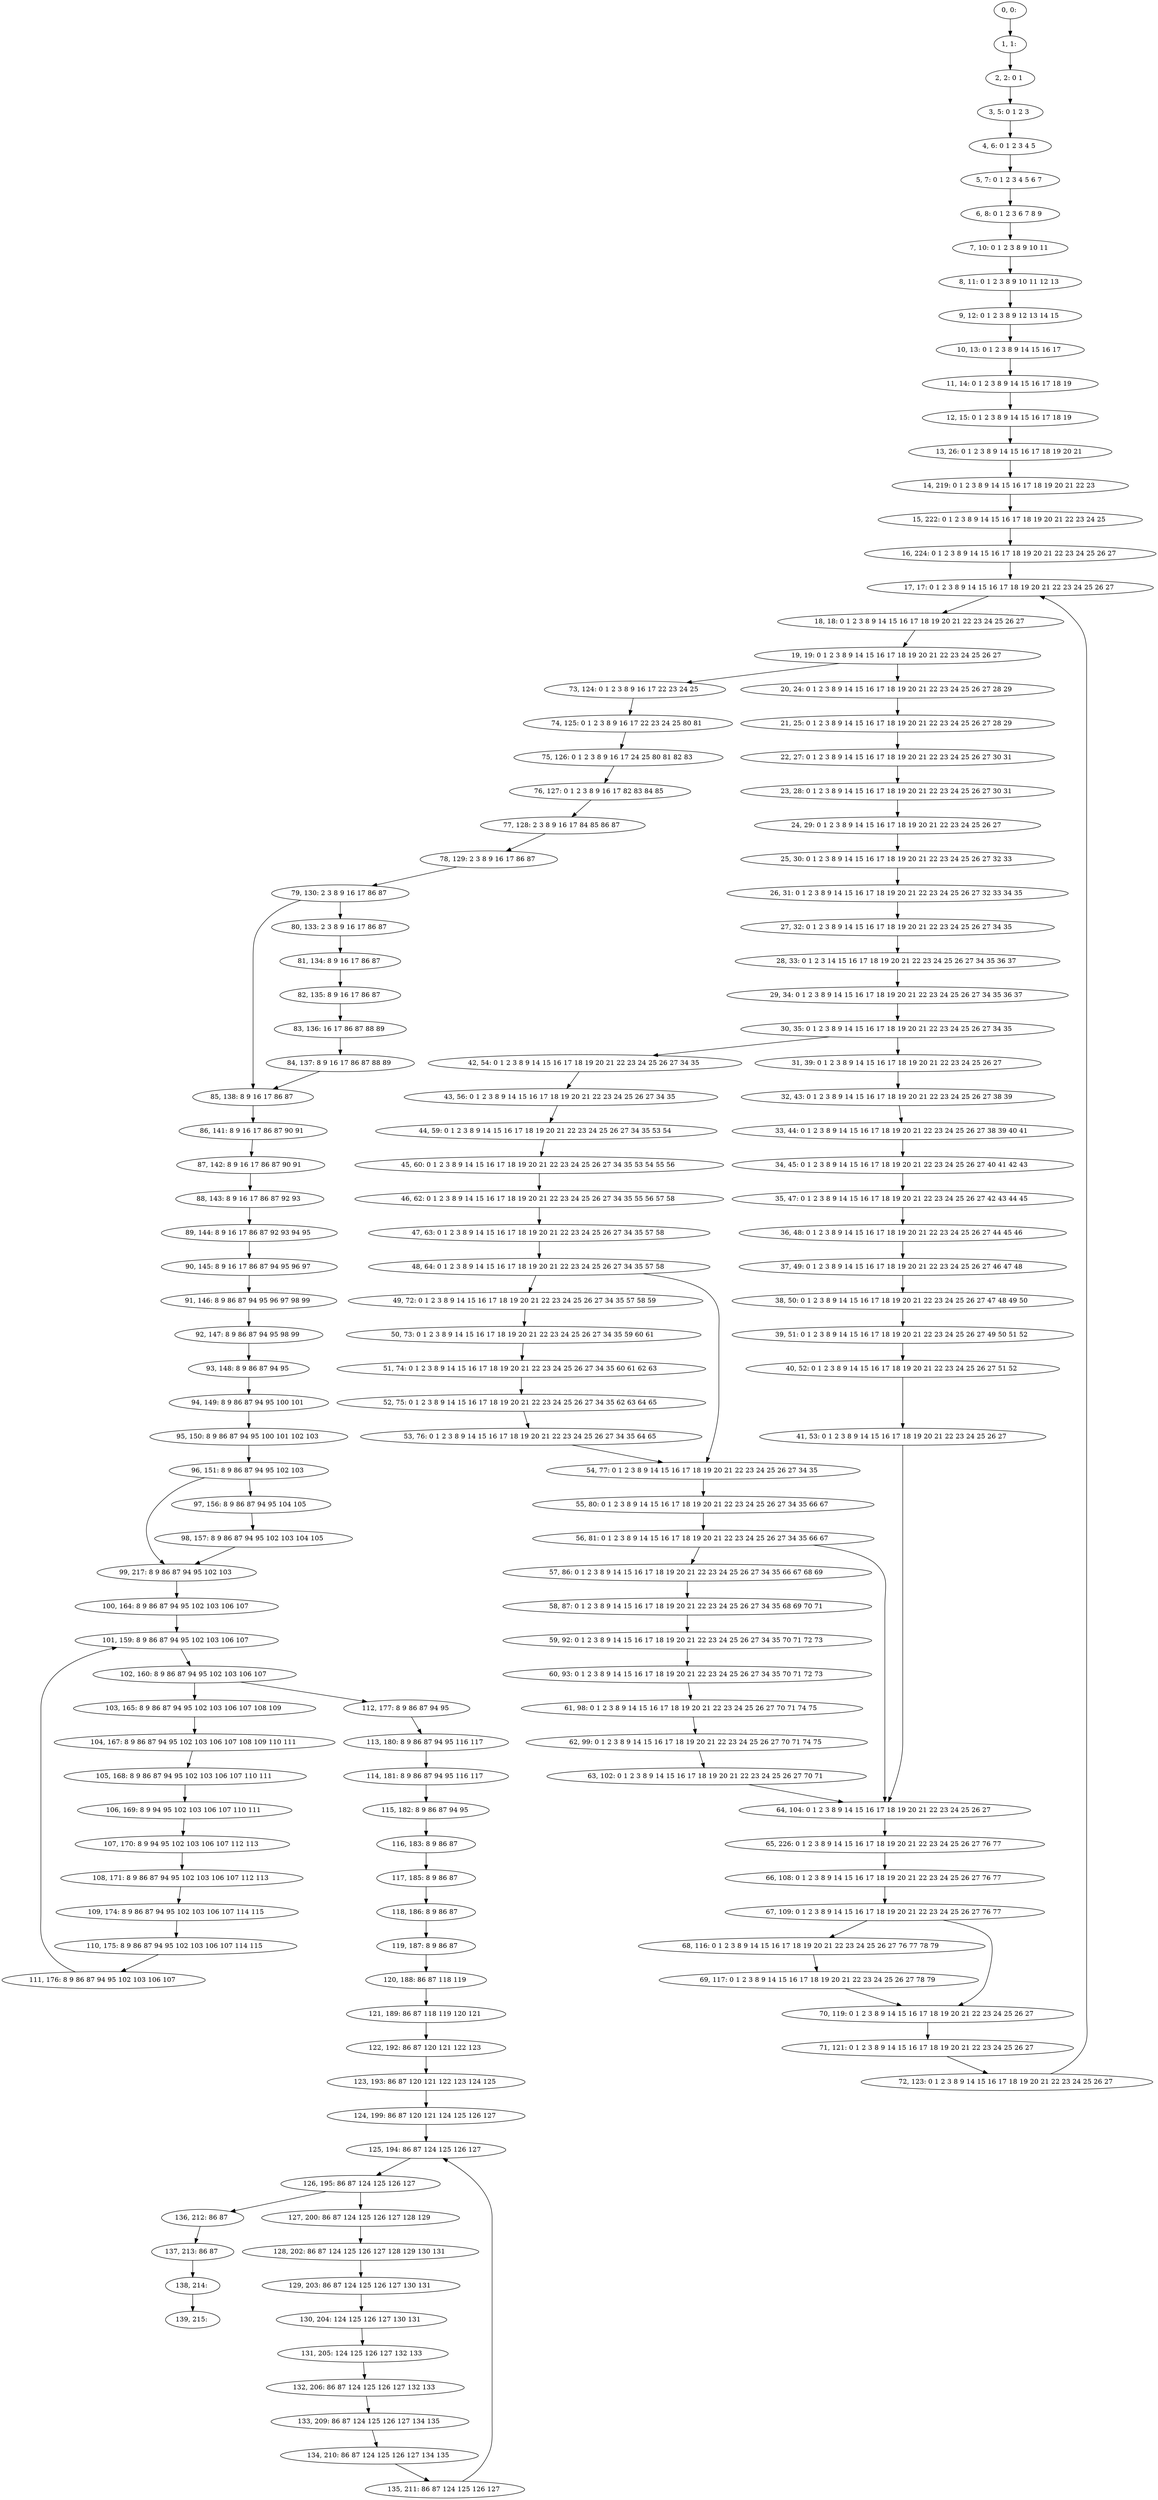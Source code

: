 digraph G {
0[label="0, 0: "];
1[label="1, 1: "];
2[label="2, 2: 0 1 "];
3[label="3, 5: 0 1 2 3 "];
4[label="4, 6: 0 1 2 3 4 5 "];
5[label="5, 7: 0 1 2 3 4 5 6 7 "];
6[label="6, 8: 0 1 2 3 6 7 8 9 "];
7[label="7, 10: 0 1 2 3 8 9 10 11 "];
8[label="8, 11: 0 1 2 3 8 9 10 11 12 13 "];
9[label="9, 12: 0 1 2 3 8 9 12 13 14 15 "];
10[label="10, 13: 0 1 2 3 8 9 14 15 16 17 "];
11[label="11, 14: 0 1 2 3 8 9 14 15 16 17 18 19 "];
12[label="12, 15: 0 1 2 3 8 9 14 15 16 17 18 19 "];
13[label="13, 26: 0 1 2 3 8 9 14 15 16 17 18 19 20 21 "];
14[label="14, 219: 0 1 2 3 8 9 14 15 16 17 18 19 20 21 22 23 "];
15[label="15, 222: 0 1 2 3 8 9 14 15 16 17 18 19 20 21 22 23 24 25 "];
16[label="16, 224: 0 1 2 3 8 9 14 15 16 17 18 19 20 21 22 23 24 25 26 27 "];
17[label="17, 17: 0 1 2 3 8 9 14 15 16 17 18 19 20 21 22 23 24 25 26 27 "];
18[label="18, 18: 0 1 2 3 8 9 14 15 16 17 18 19 20 21 22 23 24 25 26 27 "];
19[label="19, 19: 0 1 2 3 8 9 14 15 16 17 18 19 20 21 22 23 24 25 26 27 "];
20[label="20, 24: 0 1 2 3 8 9 14 15 16 17 18 19 20 21 22 23 24 25 26 27 28 29 "];
21[label="21, 25: 0 1 2 3 8 9 14 15 16 17 18 19 20 21 22 23 24 25 26 27 28 29 "];
22[label="22, 27: 0 1 2 3 8 9 14 15 16 17 18 19 20 21 22 23 24 25 26 27 30 31 "];
23[label="23, 28: 0 1 2 3 8 9 14 15 16 17 18 19 20 21 22 23 24 25 26 27 30 31 "];
24[label="24, 29: 0 1 2 3 8 9 14 15 16 17 18 19 20 21 22 23 24 25 26 27 "];
25[label="25, 30: 0 1 2 3 8 9 14 15 16 17 18 19 20 21 22 23 24 25 26 27 32 33 "];
26[label="26, 31: 0 1 2 3 8 9 14 15 16 17 18 19 20 21 22 23 24 25 26 27 32 33 34 35 "];
27[label="27, 32: 0 1 2 3 8 9 14 15 16 17 18 19 20 21 22 23 24 25 26 27 34 35 "];
28[label="28, 33: 0 1 2 3 14 15 16 17 18 19 20 21 22 23 24 25 26 27 34 35 36 37 "];
29[label="29, 34: 0 1 2 3 8 9 14 15 16 17 18 19 20 21 22 23 24 25 26 27 34 35 36 37 "];
30[label="30, 35: 0 1 2 3 8 9 14 15 16 17 18 19 20 21 22 23 24 25 26 27 34 35 "];
31[label="31, 39: 0 1 2 3 8 9 14 15 16 17 18 19 20 21 22 23 24 25 26 27 "];
32[label="32, 43: 0 1 2 3 8 9 14 15 16 17 18 19 20 21 22 23 24 25 26 27 38 39 "];
33[label="33, 44: 0 1 2 3 8 9 14 15 16 17 18 19 20 21 22 23 24 25 26 27 38 39 40 41 "];
34[label="34, 45: 0 1 2 3 8 9 14 15 16 17 18 19 20 21 22 23 24 25 26 27 40 41 42 43 "];
35[label="35, 47: 0 1 2 3 8 9 14 15 16 17 18 19 20 21 22 23 24 25 26 27 42 43 44 45 "];
36[label="36, 48: 0 1 2 3 8 9 14 15 16 17 18 19 20 21 22 23 24 25 26 27 44 45 46 "];
37[label="37, 49: 0 1 2 3 8 9 14 15 16 17 18 19 20 21 22 23 24 25 26 27 46 47 48 "];
38[label="38, 50: 0 1 2 3 8 9 14 15 16 17 18 19 20 21 22 23 24 25 26 27 47 48 49 50 "];
39[label="39, 51: 0 1 2 3 8 9 14 15 16 17 18 19 20 21 22 23 24 25 26 27 49 50 51 52 "];
40[label="40, 52: 0 1 2 3 8 9 14 15 16 17 18 19 20 21 22 23 24 25 26 27 51 52 "];
41[label="41, 53: 0 1 2 3 8 9 14 15 16 17 18 19 20 21 22 23 24 25 26 27 "];
42[label="42, 54: 0 1 2 3 8 9 14 15 16 17 18 19 20 21 22 23 24 25 26 27 34 35 "];
43[label="43, 56: 0 1 2 3 8 9 14 15 16 17 18 19 20 21 22 23 24 25 26 27 34 35 "];
44[label="44, 59: 0 1 2 3 8 9 14 15 16 17 18 19 20 21 22 23 24 25 26 27 34 35 53 54 "];
45[label="45, 60: 0 1 2 3 8 9 14 15 16 17 18 19 20 21 22 23 24 25 26 27 34 35 53 54 55 56 "];
46[label="46, 62: 0 1 2 3 8 9 14 15 16 17 18 19 20 21 22 23 24 25 26 27 34 35 55 56 57 58 "];
47[label="47, 63: 0 1 2 3 8 9 14 15 16 17 18 19 20 21 22 23 24 25 26 27 34 35 57 58 "];
48[label="48, 64: 0 1 2 3 8 9 14 15 16 17 18 19 20 21 22 23 24 25 26 27 34 35 57 58 "];
49[label="49, 72: 0 1 2 3 8 9 14 15 16 17 18 19 20 21 22 23 24 25 26 27 34 35 57 58 59 "];
50[label="50, 73: 0 1 2 3 8 9 14 15 16 17 18 19 20 21 22 23 24 25 26 27 34 35 59 60 61 "];
51[label="51, 74: 0 1 2 3 8 9 14 15 16 17 18 19 20 21 22 23 24 25 26 27 34 35 60 61 62 63 "];
52[label="52, 75: 0 1 2 3 8 9 14 15 16 17 18 19 20 21 22 23 24 25 26 27 34 35 62 63 64 65 "];
53[label="53, 76: 0 1 2 3 8 9 14 15 16 17 18 19 20 21 22 23 24 25 26 27 34 35 64 65 "];
54[label="54, 77: 0 1 2 3 8 9 14 15 16 17 18 19 20 21 22 23 24 25 26 27 34 35 "];
55[label="55, 80: 0 1 2 3 8 9 14 15 16 17 18 19 20 21 22 23 24 25 26 27 34 35 66 67 "];
56[label="56, 81: 0 1 2 3 8 9 14 15 16 17 18 19 20 21 22 23 24 25 26 27 34 35 66 67 "];
57[label="57, 86: 0 1 2 3 8 9 14 15 16 17 18 19 20 21 22 23 24 25 26 27 34 35 66 67 68 69 "];
58[label="58, 87: 0 1 2 3 8 9 14 15 16 17 18 19 20 21 22 23 24 25 26 27 34 35 68 69 70 71 "];
59[label="59, 92: 0 1 2 3 8 9 14 15 16 17 18 19 20 21 22 23 24 25 26 27 34 35 70 71 72 73 "];
60[label="60, 93: 0 1 2 3 8 9 14 15 16 17 18 19 20 21 22 23 24 25 26 27 34 35 70 71 72 73 "];
61[label="61, 98: 0 1 2 3 8 9 14 15 16 17 18 19 20 21 22 23 24 25 26 27 70 71 74 75 "];
62[label="62, 99: 0 1 2 3 8 9 14 15 16 17 18 19 20 21 22 23 24 25 26 27 70 71 74 75 "];
63[label="63, 102: 0 1 2 3 8 9 14 15 16 17 18 19 20 21 22 23 24 25 26 27 70 71 "];
64[label="64, 104: 0 1 2 3 8 9 14 15 16 17 18 19 20 21 22 23 24 25 26 27 "];
65[label="65, 226: 0 1 2 3 8 9 14 15 16 17 18 19 20 21 22 23 24 25 26 27 76 77 "];
66[label="66, 108: 0 1 2 3 8 9 14 15 16 17 18 19 20 21 22 23 24 25 26 27 76 77 "];
67[label="67, 109: 0 1 2 3 8 9 14 15 16 17 18 19 20 21 22 23 24 25 26 27 76 77 "];
68[label="68, 116: 0 1 2 3 8 9 14 15 16 17 18 19 20 21 22 23 24 25 26 27 76 77 78 79 "];
69[label="69, 117: 0 1 2 3 8 9 14 15 16 17 18 19 20 21 22 23 24 25 26 27 78 79 "];
70[label="70, 119: 0 1 2 3 8 9 14 15 16 17 18 19 20 21 22 23 24 25 26 27 "];
71[label="71, 121: 0 1 2 3 8 9 14 15 16 17 18 19 20 21 22 23 24 25 26 27 "];
72[label="72, 123: 0 1 2 3 8 9 14 15 16 17 18 19 20 21 22 23 24 25 26 27 "];
73[label="73, 124: 0 1 2 3 8 9 16 17 22 23 24 25 "];
74[label="74, 125: 0 1 2 3 8 9 16 17 22 23 24 25 80 81 "];
75[label="75, 126: 0 1 2 3 8 9 16 17 24 25 80 81 82 83 "];
76[label="76, 127: 0 1 2 3 8 9 16 17 82 83 84 85 "];
77[label="77, 128: 2 3 8 9 16 17 84 85 86 87 "];
78[label="78, 129: 2 3 8 9 16 17 86 87 "];
79[label="79, 130: 2 3 8 9 16 17 86 87 "];
80[label="80, 133: 2 3 8 9 16 17 86 87 "];
81[label="81, 134: 8 9 16 17 86 87 "];
82[label="82, 135: 8 9 16 17 86 87 "];
83[label="83, 136: 16 17 86 87 88 89 "];
84[label="84, 137: 8 9 16 17 86 87 88 89 "];
85[label="85, 138: 8 9 16 17 86 87 "];
86[label="86, 141: 8 9 16 17 86 87 90 91 "];
87[label="87, 142: 8 9 16 17 86 87 90 91 "];
88[label="88, 143: 8 9 16 17 86 87 92 93 "];
89[label="89, 144: 8 9 16 17 86 87 92 93 94 95 "];
90[label="90, 145: 8 9 16 17 86 87 94 95 96 97 "];
91[label="91, 146: 8 9 86 87 94 95 96 97 98 99 "];
92[label="92, 147: 8 9 86 87 94 95 98 99 "];
93[label="93, 148: 8 9 86 87 94 95 "];
94[label="94, 149: 8 9 86 87 94 95 100 101 "];
95[label="95, 150: 8 9 86 87 94 95 100 101 102 103 "];
96[label="96, 151: 8 9 86 87 94 95 102 103 "];
97[label="97, 156: 8 9 86 87 94 95 104 105 "];
98[label="98, 157: 8 9 86 87 94 95 102 103 104 105 "];
99[label="99, 217: 8 9 86 87 94 95 102 103 "];
100[label="100, 164: 8 9 86 87 94 95 102 103 106 107 "];
101[label="101, 159: 8 9 86 87 94 95 102 103 106 107 "];
102[label="102, 160: 8 9 86 87 94 95 102 103 106 107 "];
103[label="103, 165: 8 9 86 87 94 95 102 103 106 107 108 109 "];
104[label="104, 167: 8 9 86 87 94 95 102 103 106 107 108 109 110 111 "];
105[label="105, 168: 8 9 86 87 94 95 102 103 106 107 110 111 "];
106[label="106, 169: 8 9 94 95 102 103 106 107 110 111 "];
107[label="107, 170: 8 9 94 95 102 103 106 107 112 113 "];
108[label="108, 171: 8 9 86 87 94 95 102 103 106 107 112 113 "];
109[label="109, 174: 8 9 86 87 94 95 102 103 106 107 114 115 "];
110[label="110, 175: 8 9 86 87 94 95 102 103 106 107 114 115 "];
111[label="111, 176: 8 9 86 87 94 95 102 103 106 107 "];
112[label="112, 177: 8 9 86 87 94 95 "];
113[label="113, 180: 8 9 86 87 94 95 116 117 "];
114[label="114, 181: 8 9 86 87 94 95 116 117 "];
115[label="115, 182: 8 9 86 87 94 95 "];
116[label="116, 183: 8 9 86 87 "];
117[label="117, 185: 8 9 86 87 "];
118[label="118, 186: 8 9 86 87 "];
119[label="119, 187: 8 9 86 87 "];
120[label="120, 188: 86 87 118 119 "];
121[label="121, 189: 86 87 118 119 120 121 "];
122[label="122, 192: 86 87 120 121 122 123 "];
123[label="123, 193: 86 87 120 121 122 123 124 125 "];
124[label="124, 199: 86 87 120 121 124 125 126 127 "];
125[label="125, 194: 86 87 124 125 126 127 "];
126[label="126, 195: 86 87 124 125 126 127 "];
127[label="127, 200: 86 87 124 125 126 127 128 129 "];
128[label="128, 202: 86 87 124 125 126 127 128 129 130 131 "];
129[label="129, 203: 86 87 124 125 126 127 130 131 "];
130[label="130, 204: 124 125 126 127 130 131 "];
131[label="131, 205: 124 125 126 127 132 133 "];
132[label="132, 206: 86 87 124 125 126 127 132 133 "];
133[label="133, 209: 86 87 124 125 126 127 134 135 "];
134[label="134, 210: 86 87 124 125 126 127 134 135 "];
135[label="135, 211: 86 87 124 125 126 127 "];
136[label="136, 212: 86 87 "];
137[label="137, 213: 86 87 "];
138[label="138, 214: "];
139[label="139, 215: "];
0->1 ;
1->2 ;
2->3 ;
3->4 ;
4->5 ;
5->6 ;
6->7 ;
7->8 ;
8->9 ;
9->10 ;
10->11 ;
11->12 ;
12->13 ;
13->14 ;
14->15 ;
15->16 ;
16->17 ;
17->18 ;
18->19 ;
19->20 ;
19->73 ;
20->21 ;
21->22 ;
22->23 ;
23->24 ;
24->25 ;
25->26 ;
26->27 ;
27->28 ;
28->29 ;
29->30 ;
30->31 ;
30->42 ;
31->32 ;
32->33 ;
33->34 ;
34->35 ;
35->36 ;
36->37 ;
37->38 ;
38->39 ;
39->40 ;
40->41 ;
41->64 ;
42->43 ;
43->44 ;
44->45 ;
45->46 ;
46->47 ;
47->48 ;
48->49 ;
48->54 ;
49->50 ;
50->51 ;
51->52 ;
52->53 ;
53->54 ;
54->55 ;
55->56 ;
56->57 ;
56->64 ;
57->58 ;
58->59 ;
59->60 ;
60->61 ;
61->62 ;
62->63 ;
63->64 ;
64->65 ;
65->66 ;
66->67 ;
67->68 ;
67->70 ;
68->69 ;
69->70 ;
70->71 ;
71->72 ;
72->17 ;
73->74 ;
74->75 ;
75->76 ;
76->77 ;
77->78 ;
78->79 ;
79->80 ;
79->85 ;
80->81 ;
81->82 ;
82->83 ;
83->84 ;
84->85 ;
85->86 ;
86->87 ;
87->88 ;
88->89 ;
89->90 ;
90->91 ;
91->92 ;
92->93 ;
93->94 ;
94->95 ;
95->96 ;
96->97 ;
96->99 ;
97->98 ;
98->99 ;
99->100 ;
100->101 ;
101->102 ;
102->103 ;
102->112 ;
103->104 ;
104->105 ;
105->106 ;
106->107 ;
107->108 ;
108->109 ;
109->110 ;
110->111 ;
111->101 ;
112->113 ;
113->114 ;
114->115 ;
115->116 ;
116->117 ;
117->118 ;
118->119 ;
119->120 ;
120->121 ;
121->122 ;
122->123 ;
123->124 ;
124->125 ;
125->126 ;
126->127 ;
126->136 ;
127->128 ;
128->129 ;
129->130 ;
130->131 ;
131->132 ;
132->133 ;
133->134 ;
134->135 ;
135->125 ;
136->137 ;
137->138 ;
138->139 ;
}
